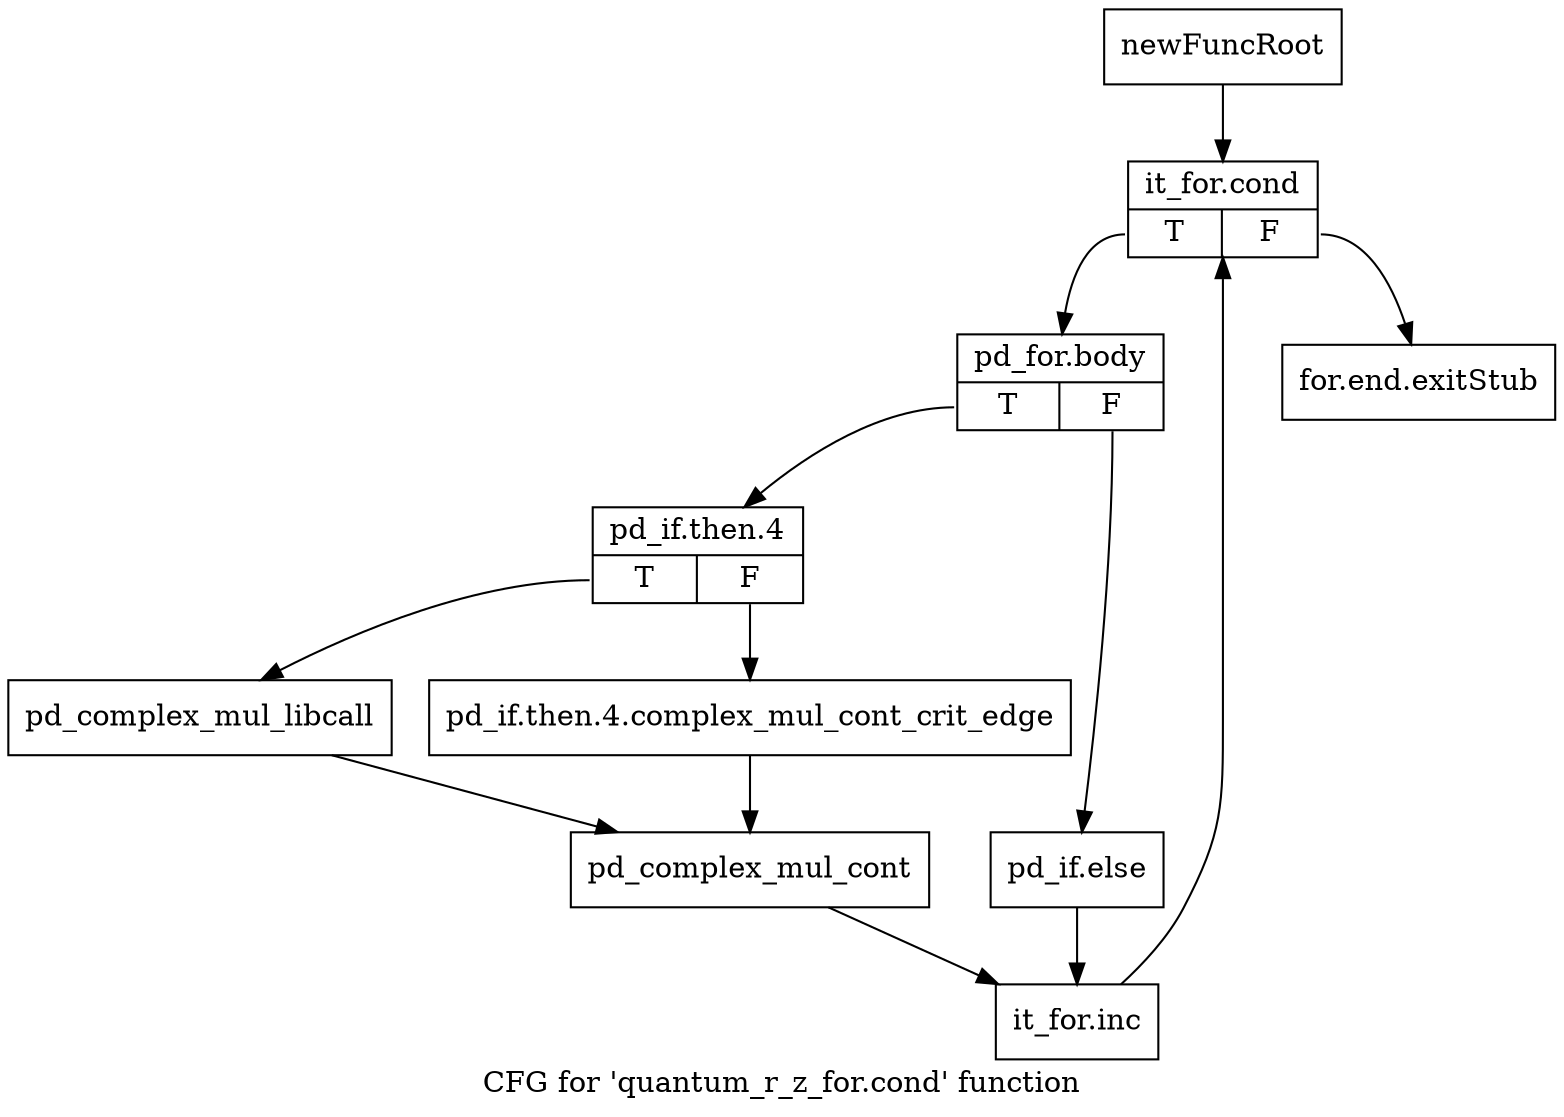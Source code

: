 digraph "CFG for 'quantum_r_z_for.cond' function" {
	label="CFG for 'quantum_r_z_for.cond' function";

	Node0x16b2a20 [shape=record,label="{newFuncRoot}"];
	Node0x16b2a20 -> Node0x16b2ac0;
	Node0x16b2a70 [shape=record,label="{for.end.exitStub}"];
	Node0x16b2ac0 [shape=record,label="{it_for.cond|{<s0>T|<s1>F}}"];
	Node0x16b2ac0:s0 -> Node0x16b2b10;
	Node0x16b2ac0:s1 -> Node0x16b2a70;
	Node0x16b2b10 [shape=record,label="{pd_for.body|{<s0>T|<s1>F}}"];
	Node0x16b2b10:s0 -> Node0x16b2bb0;
	Node0x16b2b10:s1 -> Node0x16b2b60;
	Node0x16b2b60 [shape=record,label="{pd_if.else}"];
	Node0x16b2b60 -> Node0x16b2cf0;
	Node0x16b2bb0 [shape=record,label="{pd_if.then.4|{<s0>T|<s1>F}}"];
	Node0x16b2bb0:s0 -> Node0x16b2c50;
	Node0x16b2bb0:s1 -> Node0x16b2c00;
	Node0x16b2c00 [shape=record,label="{pd_if.then.4.complex_mul_cont_crit_edge}"];
	Node0x16b2c00 -> Node0x16b2ca0;
	Node0x16b2c50 [shape=record,label="{pd_complex_mul_libcall}"];
	Node0x16b2c50 -> Node0x16b2ca0;
	Node0x16b2ca0 [shape=record,label="{pd_complex_mul_cont}"];
	Node0x16b2ca0 -> Node0x16b2cf0;
	Node0x16b2cf0 [shape=record,label="{it_for.inc}"];
	Node0x16b2cf0 -> Node0x16b2ac0;
}
